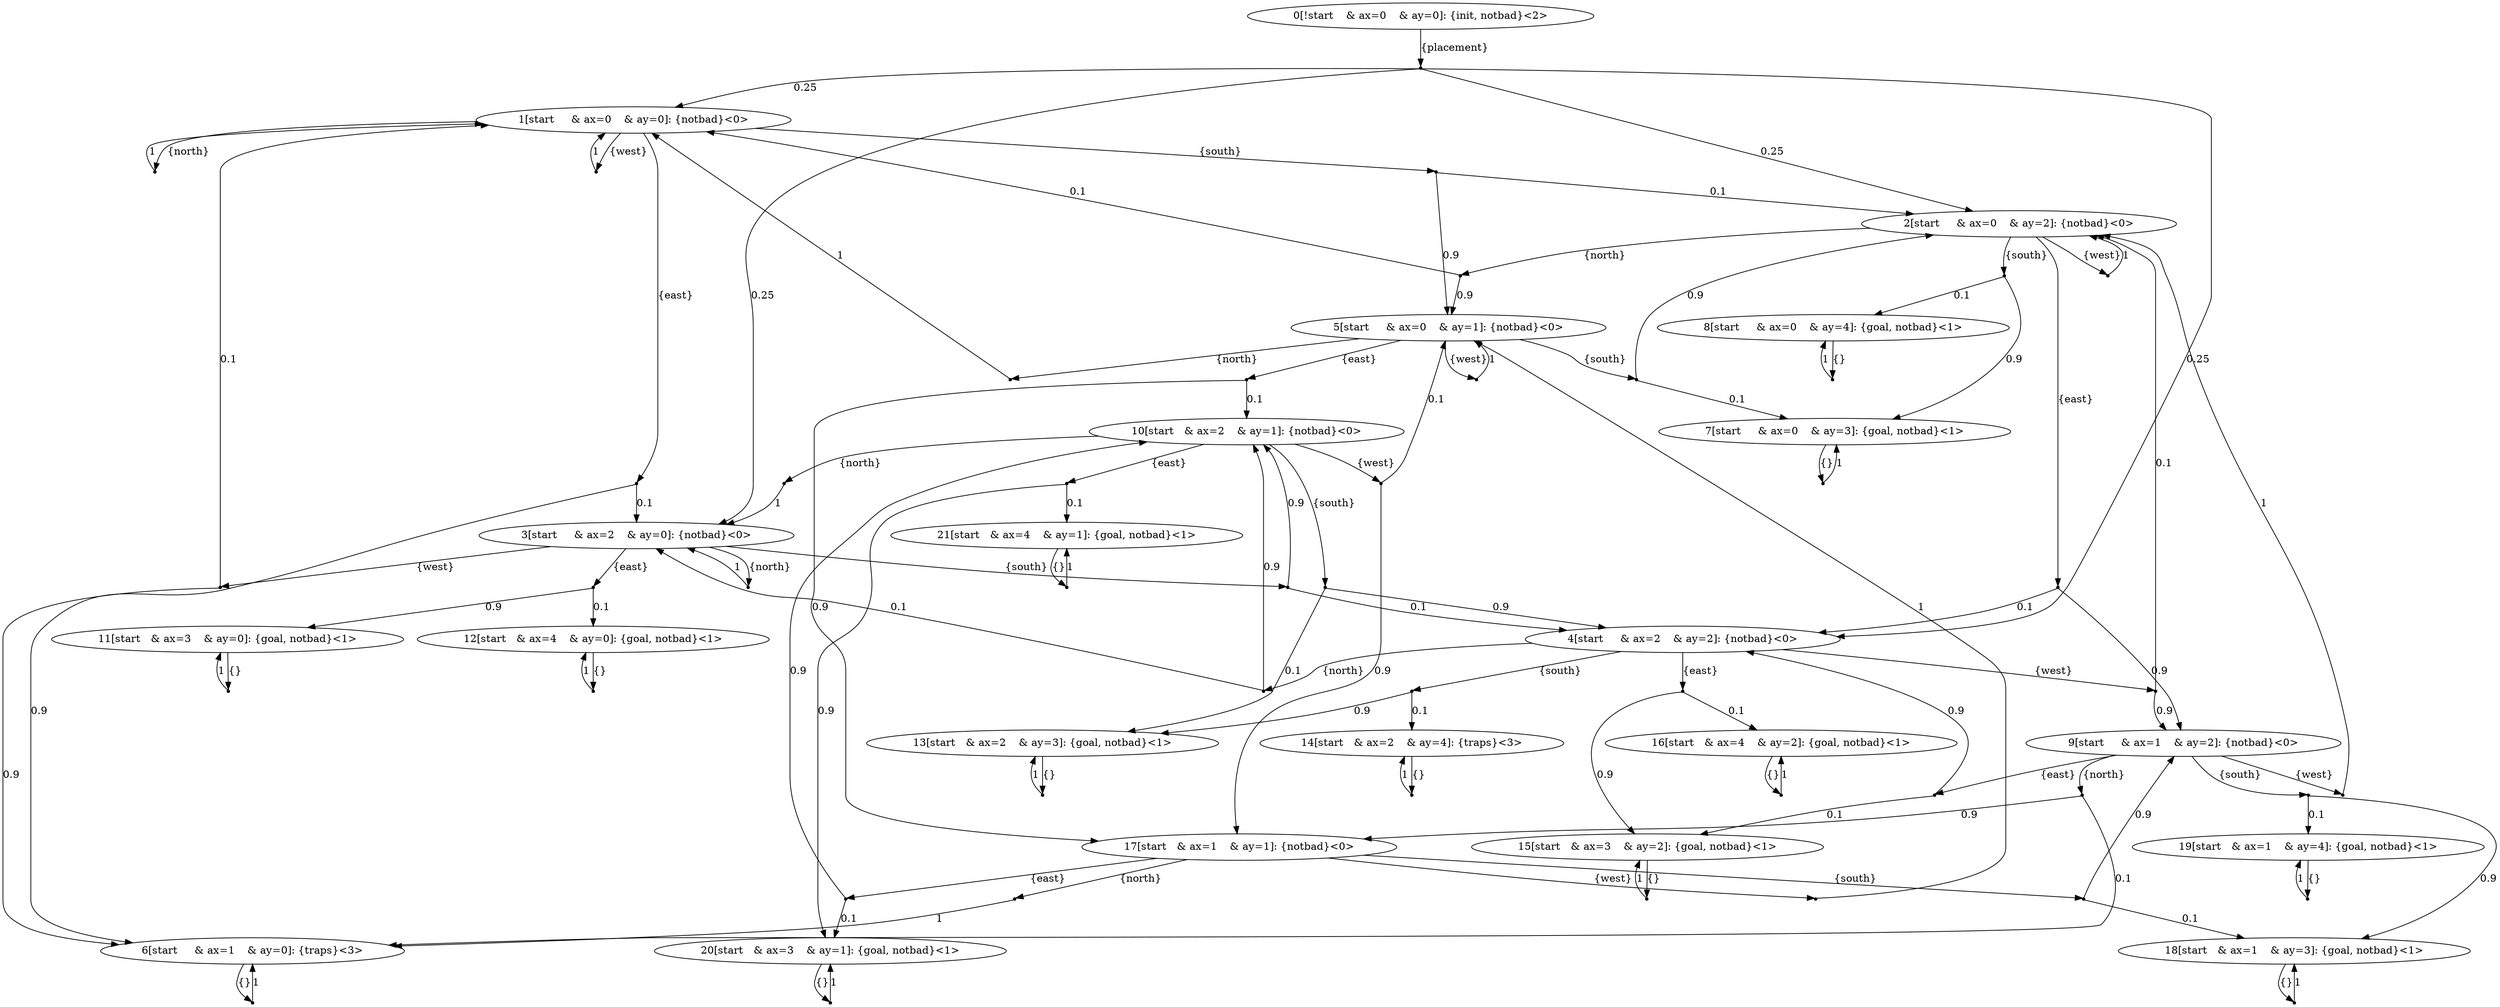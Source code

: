 digraph model {
	0 [ label = "0[!start	& ax=0	& ay=0]: {init, notbad}<2>" ];
	1 [ label = "1[start	& ax=0	& ay=0]: {notbad}<0>" ];
	2 [ label = "2[start	& ax=0	& ay=2]: {notbad}<0>" ];
	3 [ label = "3[start	& ax=2	& ay=0]: {notbad}<0>" ];
	4 [ label = "4[start	& ax=2	& ay=2]: {notbad}<0>" ];
	5 [ label = "5[start	& ax=0	& ay=1]: {notbad}<0>" ];
	6 [ label = "6[start	& ax=1	& ay=0]: {traps}<3>" ];
	7 [ label = "7[start	& ax=0	& ay=3]: {goal, notbad}<1>" ];
	8 [ label = "8[start	& ax=0	& ay=4]: {goal, notbad}<1>" ];
	9 [ label = "9[start	& ax=1	& ay=2]: {notbad}<0>" ];
	10 [ label = "10[start	& ax=2	& ay=1]: {notbad}<0>" ];
	11 [ label = "11[start	& ax=3	& ay=0]: {goal, notbad}<1>" ];
	12 [ label = "12[start	& ax=4	& ay=0]: {goal, notbad}<1>" ];
	13 [ label = "13[start	& ax=2	& ay=3]: {goal, notbad}<1>" ];
	14 [ label = "14[start	& ax=2	& ay=4]: {traps}<3>" ];
	15 [ label = "15[start	& ax=3	& ay=2]: {goal, notbad}<1>" ];
	16 [ label = "16[start	& ax=4	& ay=2]: {goal, notbad}<1>" ];
	17 [ label = "17[start	& ax=1	& ay=1]: {notbad}<0>" ];
	18 [ label = "18[start	& ax=1	& ay=3]: {goal, notbad}<1>" ];
	19 [ label = "19[start	& ax=1	& ay=4]: {goal, notbad}<1>" ];
	20 [ label = "20[start	& ax=3	& ay=1]: {goal, notbad}<1>" ];
	21 [ label = "21[start	& ax=4	& ay=1]: {goal, notbad}<1>" ];
	"0c0" [shape = "point"];
	0 -> "0c0" [ label = "{placement}"]
;
	"0c0" -> 1 [ label= "0.25" ];
	"0c0" -> 2 [ label= "0.25" ];
	"0c0" -> 3 [ label= "0.25" ];
	"0c0" -> 4 [ label= "0.25" ];
	"1c0" [shape = "point"];
	1 -> "1c0" [ label = "{north}"]
;
	"1c0" -> 1 [ label= "1" ];
	"1c1" [shape = "point"];
	1 -> "1c1" [ label = "{south}"]
;
	"1c1" -> 2 [ label= "0.1" ];
	"1c1" -> 5 [ label= "0.9" ];
	"1c2" [shape = "point"];
	1 -> "1c2" [ label = "{east}"]
;
	"1c2" -> 3 [ label= "0.1" ];
	"1c2" -> 6 [ label= "0.9" ];
	"1c3" [shape = "point"];
	1 -> "1c3" [ label = "{west}"]
;
	"1c3" -> 1 [ label= "1" ];
	"2c0" [shape = "point"];
	2 -> "2c0" [ label = "{north}"]
;
	"2c0" -> 1 [ label= "0.1" ];
	"2c0" -> 5 [ label= "0.9" ];
	"2c1" [shape = "point"];
	2 -> "2c1" [ label = "{south}"]
;
	"2c1" -> 7 [ label= "0.9" ];
	"2c1" -> 8 [ label= "0.1" ];
	"2c2" [shape = "point"];
	2 -> "2c2" [ label = "{east}"]
;
	"2c2" -> 4 [ label= "0.1" ];
	"2c2" -> 9 [ label= "0.9" ];
	"2c3" [shape = "point"];
	2 -> "2c3" [ label = "{west}"]
;
	"2c3" -> 2 [ label= "1" ];
	"3c0" [shape = "point"];
	3 -> "3c0" [ label = "{north}"]
;
	"3c0" -> 3 [ label= "1" ];
	"3c1" [shape = "point"];
	3 -> "3c1" [ label = "{south}"]
;
	"3c1" -> 4 [ label= "0.1" ];
	"3c1" -> 10 [ label= "0.9" ];
	"3c2" [shape = "point"];
	3 -> "3c2" [ label = "{east}"]
;
	"3c2" -> 11 [ label= "0.9" ];
	"3c2" -> 12 [ label= "0.1" ];
	"3c3" [shape = "point"];
	3 -> "3c3" [ label = "{west}"]
;
	"3c3" -> 1 [ label= "0.1" ];
	"3c3" -> 6 [ label= "0.9" ];
	"4c0" [shape = "point"];
	4 -> "4c0" [ label = "{north}"]
;
	"4c0" -> 3 [ label= "0.1" ];
	"4c0" -> 10 [ label= "0.9" ];
	"4c1" [shape = "point"];
	4 -> "4c1" [ label = "{south}"]
;
	"4c1" -> 13 [ label= "0.9" ];
	"4c1" -> 14 [ label= "0.1" ];
	"4c2" [shape = "point"];
	4 -> "4c2" [ label = "{east}"]
;
	"4c2" -> 15 [ label= "0.9" ];
	"4c2" -> 16 [ label= "0.1" ];
	"4c3" [shape = "point"];
	4 -> "4c3" [ label = "{west}"]
;
	"4c3" -> 2 [ label= "0.1" ];
	"4c3" -> 9 [ label= "0.9" ];
	"5c0" [shape = "point"];
	5 -> "5c0" [ label = "{north}"]
;
	"5c0" -> 1 [ label= "1" ];
	"5c1" [shape = "point"];
	5 -> "5c1" [ label = "{south}"]
;
	"5c1" -> 2 [ label= "0.9" ];
	"5c1" -> 7 [ label= "0.1" ];
	"5c2" [shape = "point"];
	5 -> "5c2" [ label = "{east}"]
;
	"5c2" -> 10 [ label= "0.1" ];
	"5c2" -> 17 [ label= "0.9" ];
	"5c3" [shape = "point"];
	5 -> "5c3" [ label = "{west}"]
;
	"5c3" -> 5 [ label= "1" ];
	"6c0" [shape = "point"];
	6 -> "6c0" [ label = "{}"]
;
	"6c0" -> 6 [ label= "1" ];
	"7c0" [shape = "point"];
	7 -> "7c0" [ label = "{}"]
;
	"7c0" -> 7 [ label= "1" ];
	"8c0" [shape = "point"];
	8 -> "8c0" [ label = "{}"]
;
	"8c0" -> 8 [ label= "1" ];
	"9c0" [shape = "point"];
	9 -> "9c0" [ label = "{north}"]
;
	"9c0" -> 6 [ label= "0.1" ];
	"9c0" -> 17 [ label= "0.9" ];
	"9c1" [shape = "point"];
	9 -> "9c1" [ label = "{south}"]
;
	"9c1" -> 18 [ label= "0.9" ];
	"9c1" -> 19 [ label= "0.1" ];
	"9c2" [shape = "point"];
	9 -> "9c2" [ label = "{east}"]
;
	"9c2" -> 4 [ label= "0.9" ];
	"9c2" -> 15 [ label= "0.1" ];
	"9c3" [shape = "point"];
	9 -> "9c3" [ label = "{west}"]
;
	"9c3" -> 2 [ label= "1" ];
	"10c0" [shape = "point"];
	10 -> "10c0" [ label = "{north}"]
;
	"10c0" -> 3 [ label= "1" ];
	"10c1" [shape = "point"];
	10 -> "10c1" [ label = "{south}"]
;
	"10c1" -> 4 [ label= "0.9" ];
	"10c1" -> 13 [ label= "0.1" ];
	"10c2" [shape = "point"];
	10 -> "10c2" [ label = "{east}"]
;
	"10c2" -> 20 [ label= "0.9" ];
	"10c2" -> 21 [ label= "0.1" ];
	"10c3" [shape = "point"];
	10 -> "10c3" [ label = "{west}"]
;
	"10c3" -> 5 [ label= "0.1" ];
	"10c3" -> 17 [ label= "0.9" ];
	"11c0" [shape = "point"];
	11 -> "11c0" [ label = "{}"]
;
	"11c0" -> 11 [ label= "1" ];
	"12c0" [shape = "point"];
	12 -> "12c0" [ label = "{}"]
;
	"12c0" -> 12 [ label= "1" ];
	"13c0" [shape = "point"];
	13 -> "13c0" [ label = "{}"]
;
	"13c0" -> 13 [ label= "1" ];
	"14c0" [shape = "point"];
	14 -> "14c0" [ label = "{}"]
;
	"14c0" -> 14 [ label= "1" ];
	"15c0" [shape = "point"];
	15 -> "15c0" [ label = "{}"]
;
	"15c0" -> 15 [ label= "1" ];
	"16c0" [shape = "point"];
	16 -> "16c0" [ label = "{}"]
;
	"16c0" -> 16 [ label= "1" ];
	"17c0" [shape = "point"];
	17 -> "17c0" [ label = "{north}"]
;
	"17c0" -> 6 [ label= "1" ];
	"17c1" [shape = "point"];
	17 -> "17c1" [ label = "{south}"]
;
	"17c1" -> 9 [ label= "0.9" ];
	"17c1" -> 18 [ label= "0.1" ];
	"17c2" [shape = "point"];
	17 -> "17c2" [ label = "{east}"]
;
	"17c2" -> 10 [ label= "0.9" ];
	"17c2" -> 20 [ label= "0.1" ];
	"17c3" [shape = "point"];
	17 -> "17c3" [ label = "{west}"]
;
	"17c3" -> 5 [ label= "1" ];
	"18c0" [shape = "point"];
	18 -> "18c0" [ label = "{}"]
;
	"18c0" -> 18 [ label= "1" ];
	"19c0" [shape = "point"];
	19 -> "19c0" [ label = "{}"]
;
	"19c0" -> 19 [ label= "1" ];
	"20c0" [shape = "point"];
	20 -> "20c0" [ label = "{}"]
;
	"20c0" -> 20 [ label= "1" ];
	"21c0" [shape = "point"];
	21 -> "21c0" [ label = "{}"]
;
	"21c0" -> 21 [ label= "1" ];
}
